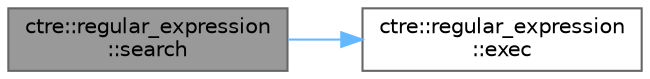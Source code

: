 digraph "ctre::regular_expression::search"
{
 // LATEX_PDF_SIZE
  bgcolor="transparent";
  edge [fontname=Helvetica,fontsize=10,labelfontname=Helvetica,labelfontsize=10];
  node [fontname=Helvetica,fontsize=10,shape=box,height=0.2,width=0.4];
  rankdir="LR";
  Node1 [id="Node000001",label="ctre::regular_expression\l::search",height=0.2,width=0.4,color="gray40", fillcolor="grey60", style="filled", fontcolor="black",tooltip=" "];
  Node1 -> Node2 [id="edge2_Node000001_Node000002",color="steelblue1",style="solid",tooltip=" "];
  Node2 [id="Node000002",label="ctre::regular_expression\l::exec",height=0.2,width=0.4,color="grey40", fillcolor="white", style="filled",URL="$structctre_1_1regular__expression.html#ac4eb9f73136a921817beb2816e27e106",tooltip=" "];
}

